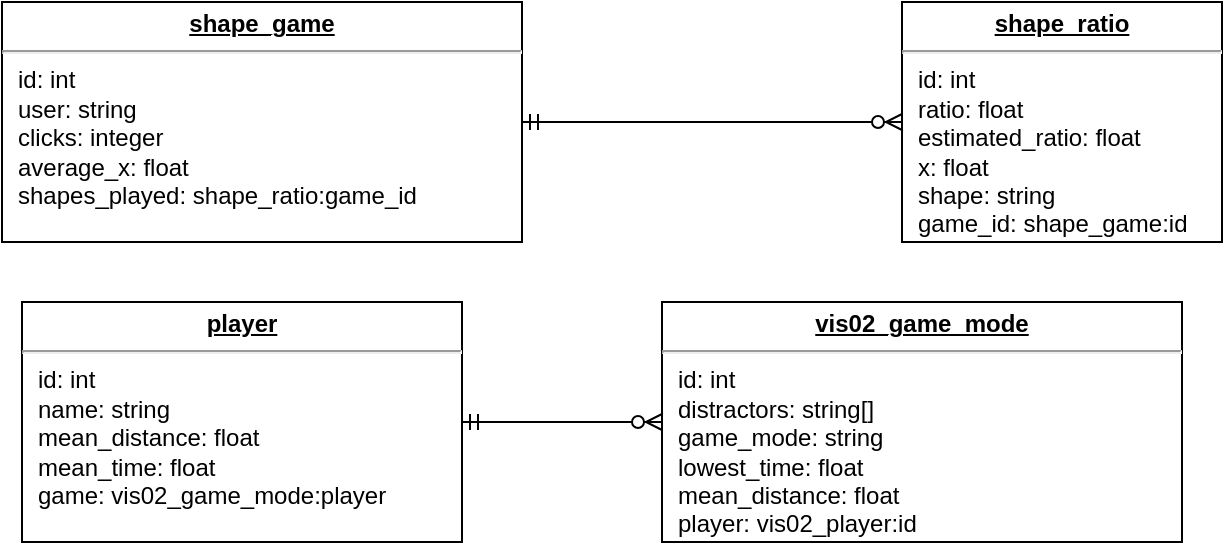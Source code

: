 <mxfile version="14.6.13" type="device"><diagram name="Page-1" id="a7904f86-f2b4-8e86-fa97-74104820619b"><mxGraphModel dx="749" dy="556" grid="1" gridSize="10" guides="1" tooltips="1" connect="1" arrows="1" fold="1" page="1" pageScale="1" pageWidth="1100" pageHeight="850" background="#ffffff" math="0" shadow="0"><root><mxCell id="0"/><mxCell id="1" parent="0"/><mxCell id="24794b860abc3c2d-1" value="&lt;p style=&quot;margin: 0px ; margin-top: 4px ; text-align: center ; text-decoration: underline&quot;&gt;&lt;b&gt;shape_game&lt;/b&gt;&lt;/p&gt;&lt;hr&gt;&lt;p style=&quot;margin: 0px ; margin-left: 8px&quot;&gt;id: int&lt;br&gt;user: string&lt;/p&gt;&lt;p style=&quot;margin: 0px ; margin-left: 8px&quot;&gt;clicks: integer&lt;br&gt;&lt;/p&gt;&lt;p style=&quot;margin: 0px ; margin-left: 8px&quot;&gt;average_x: float&lt;br&gt;&lt;/p&gt;&lt;p style=&quot;margin: 0px ; margin-left: 8px&quot;&gt;shapes_played: shape_ratio:game_id&lt;/p&gt;" style="verticalAlign=top;align=left;overflow=fill;fontSize=12;fontFamily=Helvetica;html=1;rounded=0;shadow=0;comic=0;labelBackgroundColor=none;strokeWidth=1" parent="1" vertex="1"><mxGeometry x="70" y="80" width="260" height="120" as="geometry"/></mxCell><mxCell id="24794b860abc3c2d-18" value="&lt;p style=&quot;margin: 0px ; margin-top: 4px ; text-align: center ; text-decoration: underline&quot;&gt;&lt;b&gt;shape_ratio&lt;/b&gt;&lt;/p&gt;&lt;hr&gt;&lt;p style=&quot;margin: 0px ; margin-left: 8px&quot;&gt;id: int&lt;/p&gt;&lt;p style=&quot;margin: 0px ; margin-left: 8px&quot;&gt;ratio: float&lt;br&gt;estimated_ratio: float&lt;/p&gt;&lt;p style=&quot;margin: 0px ; margin-left: 8px&quot;&gt;x: float&lt;br&gt;&lt;/p&gt;&lt;p style=&quot;margin: 0px ; margin-left: 8px&quot;&gt;shape: string&lt;br&gt;&lt;/p&gt;&lt;p style=&quot;margin: 0px ; margin-left: 8px&quot;&gt;game_id: shape_game:id&lt;/p&gt;" style="verticalAlign=top;align=left;overflow=fill;fontSize=12;fontFamily=Helvetica;html=1;rounded=0;shadow=0;comic=0;labelBackgroundColor=none;strokeWidth=1" parent="1" vertex="1"><mxGeometry x="520" y="80" width="160" height="120" as="geometry"/></mxCell><mxCell id="8hDUAUDCGY6atqcaL_3W-2" value="&lt;p style=&quot;margin: 0px ; margin-top: 4px ; text-align: center ; text-decoration: underline&quot;&gt;&lt;b&gt;vis02_game_mode&lt;/b&gt;&lt;/p&gt;&lt;hr&gt;&lt;p style=&quot;margin: 0px ; margin-left: 8px&quot;&gt;id: int&lt;br&gt;distractors: string[]&lt;/p&gt;&lt;p style=&quot;margin: 0px ; margin-left: 8px&quot;&gt;game_mode: string&lt;br&gt;&lt;/p&gt;&lt;p style=&quot;margin: 0px ; margin-left: 8px&quot;&gt;lowest_time: float&lt;br&gt;&lt;/p&gt;&lt;p style=&quot;margin: 0px ; margin-left: 8px&quot;&gt;mean_distance: float&lt;br&gt;&lt;/p&gt;&lt;p style=&quot;margin: 0px ; margin-left: 8px&quot;&gt;player: vis02_player:id&lt;/p&gt;" style="verticalAlign=top;align=left;overflow=fill;fontSize=12;fontFamily=Helvetica;html=1;rounded=0;shadow=0;comic=0;labelBackgroundColor=none;strokeWidth=1" vertex="1" parent="1"><mxGeometry x="400" y="230" width="260" height="120" as="geometry"/></mxCell><mxCell id="8hDUAUDCGY6atqcaL_3W-3" value="&lt;p style=&quot;margin: 0px ; margin-top: 4px ; text-align: center ; text-decoration: underline&quot;&gt;&lt;b&gt;player&lt;/b&gt;&lt;/p&gt;&lt;hr&gt;&lt;p style=&quot;margin: 0px ; margin-left: 8px&quot;&gt;id: int&lt;/p&gt;&lt;p style=&quot;margin: 0px ; margin-left: 8px&quot;&gt;name: string&lt;br&gt;&lt;/p&gt;&lt;p style=&quot;margin: 0px 0px 0px 8px&quot;&gt;mean_distance: float&lt;/p&gt;&lt;p style=&quot;margin: 0px 0px 0px 8px&quot;&gt;mean_time: float&lt;/p&gt;&lt;p style=&quot;margin: 0px ; margin-left: 8px&quot;&gt;game: vis02_game_mode:player&lt;/p&gt;" style="verticalAlign=top;align=left;overflow=fill;fontSize=12;fontFamily=Helvetica;html=1;rounded=0;shadow=0;comic=0;labelBackgroundColor=none;strokeWidth=1" vertex="1" parent="1"><mxGeometry x="80" y="230" width="220" height="120" as="geometry"/></mxCell><mxCell id="8hDUAUDCGY6atqcaL_3W-6" value="" style="edgeStyle=entityRelationEdgeStyle;fontSize=12;html=1;endArrow=ERzeroToMany;startArrow=ERmandOne;exitX=1;exitY=0.5;exitDx=0;exitDy=0;entryX=0;entryY=0.5;entryDx=0;entryDy=0;" edge="1" parent="1" source="8hDUAUDCGY6atqcaL_3W-3" target="8hDUAUDCGY6atqcaL_3W-2"><mxGeometry width="100" height="100" relative="1" as="geometry"><mxPoint x="300" y="290" as="sourcePoint"/><mxPoint x="340" y="380" as="targetPoint"/></mxGeometry></mxCell><mxCell id="8hDUAUDCGY6atqcaL_3W-9" value="" style="edgeStyle=entityRelationEdgeStyle;fontSize=12;html=1;endArrow=ERzeroToMany;startArrow=ERmandOne;entryX=0;entryY=0.5;entryDx=0;entryDy=0;" edge="1" parent="1" source="24794b860abc3c2d-1" target="24794b860abc3c2d-18"><mxGeometry width="100" height="100" relative="1" as="geometry"><mxPoint x="350" y="150.0" as="sourcePoint"/><mxPoint x="510" y="150.0" as="targetPoint"/></mxGeometry></mxCell></root></mxGraphModel></diagram></mxfile>